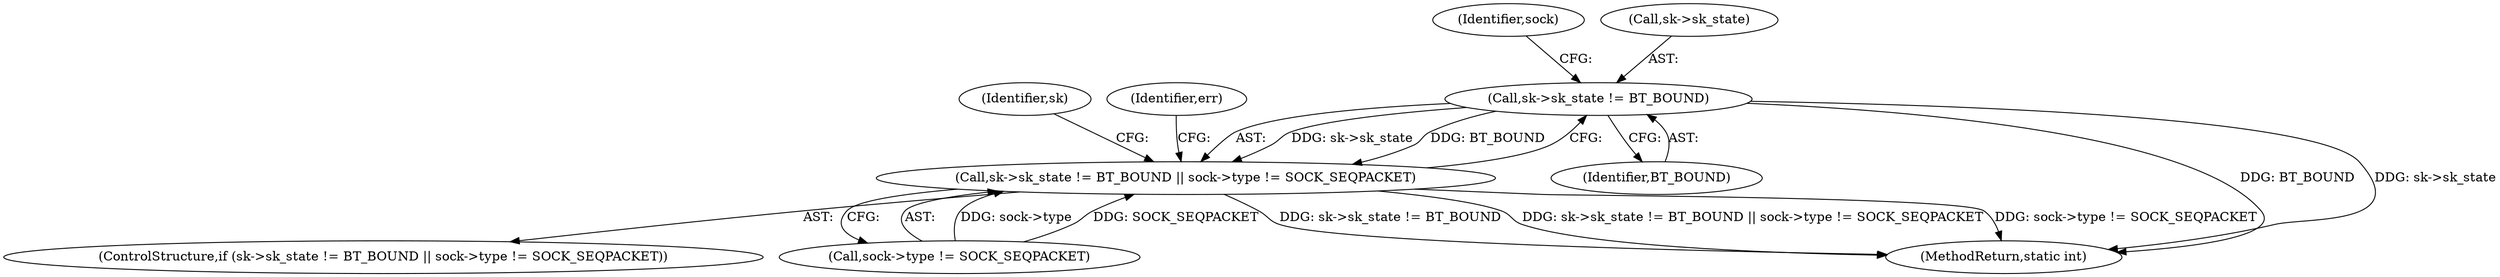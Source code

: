 digraph "0_linux_f2fcfcd670257236ebf2088bbdf26f6a8ef459fe_5@pointer" {
"1000123" [label="(Call,sk->sk_state != BT_BOUND)"];
"1000122" [label="(Call,sk->sk_state != BT_BOUND || sock->type != SOCK_SEQPACKET)"];
"1000130" [label="(Identifier,sock)"];
"1000127" [label="(Identifier,BT_BOUND)"];
"1000121" [label="(ControlStructure,if (sk->sk_state != BT_BOUND || sock->type != SOCK_SEQPACKET))"];
"1000142" [label="(Identifier,sk)"];
"1000122" [label="(Call,sk->sk_state != BT_BOUND || sock->type != SOCK_SEQPACKET)"];
"1000128" [label="(Call,sock->type != SOCK_SEQPACKET)"];
"1000248" [label="(MethodReturn,static int)"];
"1000124" [label="(Call,sk->sk_state)"];
"1000135" [label="(Identifier,err)"];
"1000123" [label="(Call,sk->sk_state != BT_BOUND)"];
"1000123" -> "1000122"  [label="AST: "];
"1000123" -> "1000127"  [label="CFG: "];
"1000124" -> "1000123"  [label="AST: "];
"1000127" -> "1000123"  [label="AST: "];
"1000130" -> "1000123"  [label="CFG: "];
"1000122" -> "1000123"  [label="CFG: "];
"1000123" -> "1000248"  [label="DDG: BT_BOUND"];
"1000123" -> "1000248"  [label="DDG: sk->sk_state"];
"1000123" -> "1000122"  [label="DDG: sk->sk_state"];
"1000123" -> "1000122"  [label="DDG: BT_BOUND"];
"1000122" -> "1000121"  [label="AST: "];
"1000122" -> "1000128"  [label="CFG: "];
"1000128" -> "1000122"  [label="AST: "];
"1000135" -> "1000122"  [label="CFG: "];
"1000142" -> "1000122"  [label="CFG: "];
"1000122" -> "1000248"  [label="DDG: sk->sk_state != BT_BOUND"];
"1000122" -> "1000248"  [label="DDG: sk->sk_state != BT_BOUND || sock->type != SOCK_SEQPACKET"];
"1000122" -> "1000248"  [label="DDG: sock->type != SOCK_SEQPACKET"];
"1000128" -> "1000122"  [label="DDG: sock->type"];
"1000128" -> "1000122"  [label="DDG: SOCK_SEQPACKET"];
}
